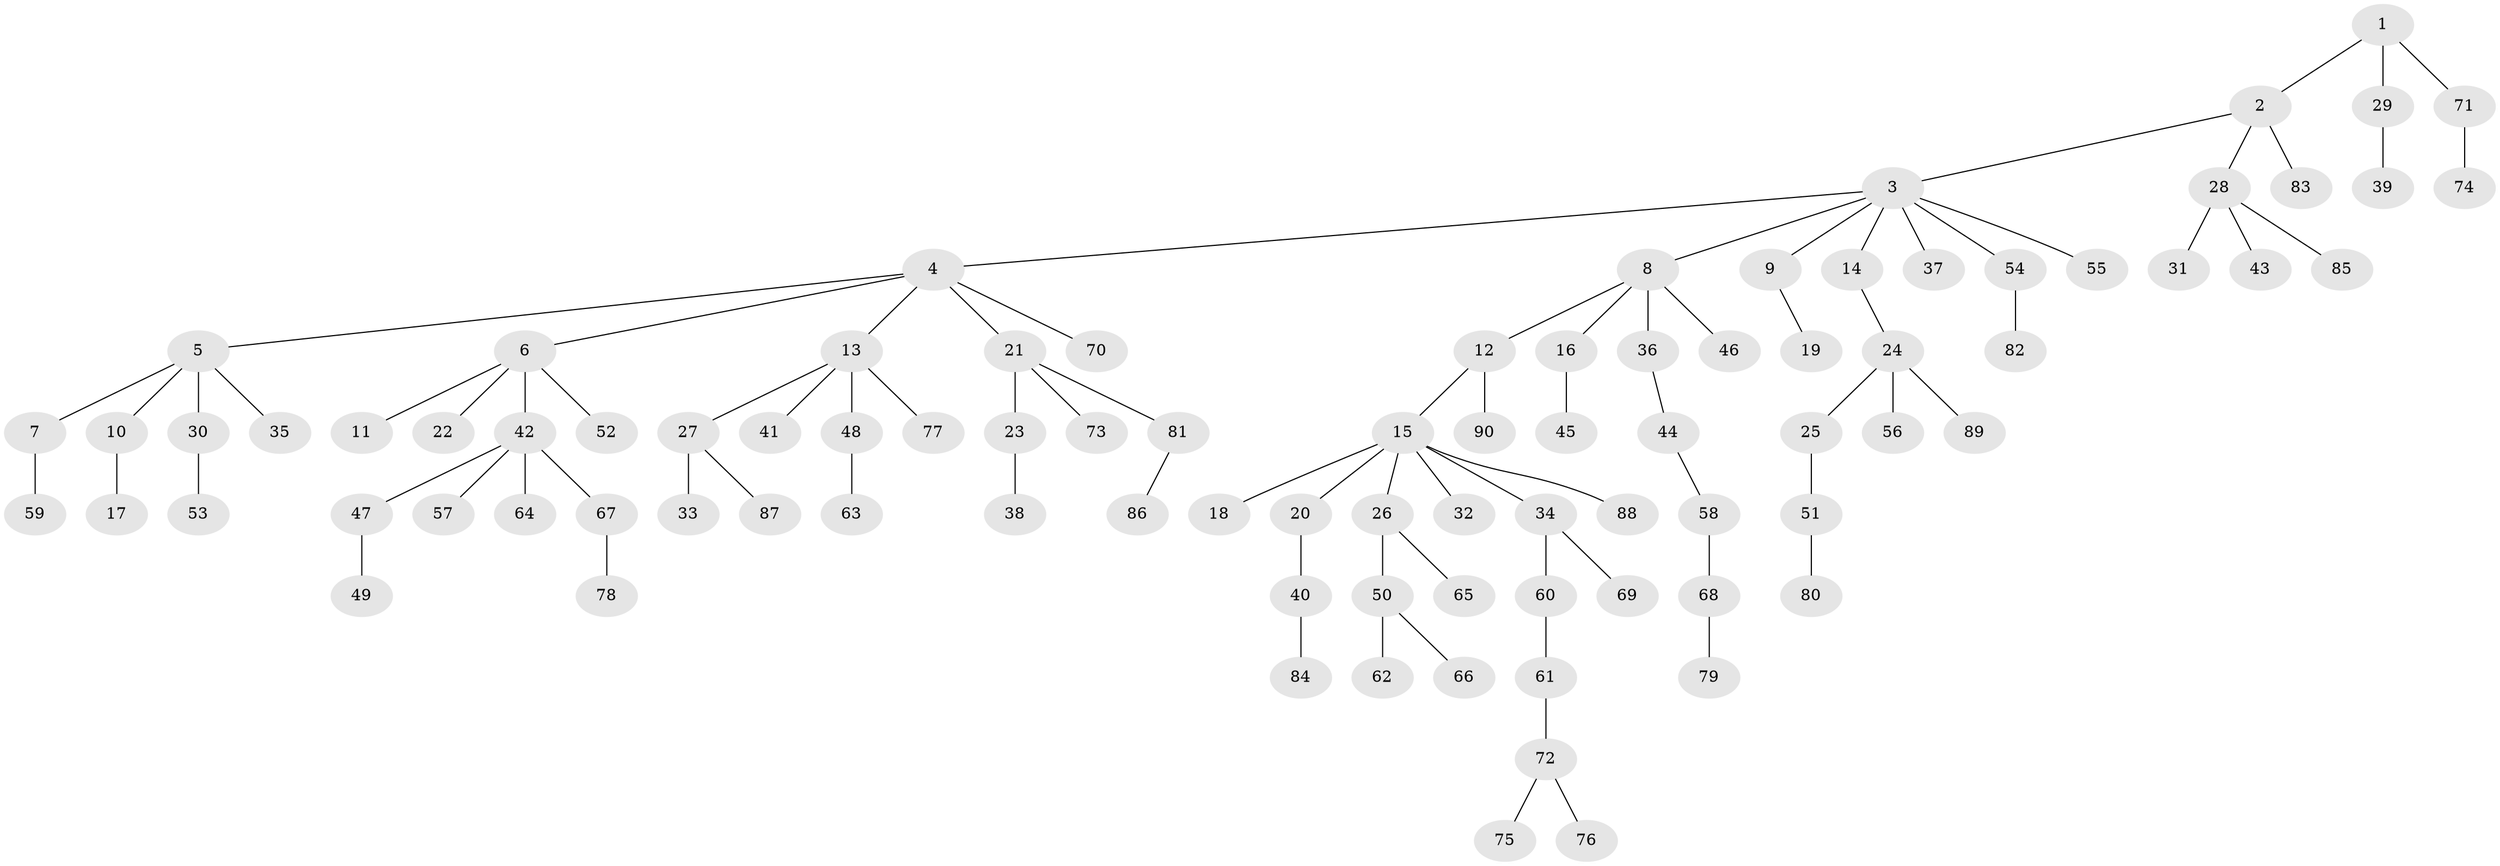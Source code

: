 // Generated by graph-tools (version 1.1) at 2025/52/03/09/25 04:52:43]
// undirected, 90 vertices, 89 edges
graph export_dot {
graph [start="1"]
  node [color=gray90,style=filled];
  1;
  2;
  3;
  4;
  5;
  6;
  7;
  8;
  9;
  10;
  11;
  12;
  13;
  14;
  15;
  16;
  17;
  18;
  19;
  20;
  21;
  22;
  23;
  24;
  25;
  26;
  27;
  28;
  29;
  30;
  31;
  32;
  33;
  34;
  35;
  36;
  37;
  38;
  39;
  40;
  41;
  42;
  43;
  44;
  45;
  46;
  47;
  48;
  49;
  50;
  51;
  52;
  53;
  54;
  55;
  56;
  57;
  58;
  59;
  60;
  61;
  62;
  63;
  64;
  65;
  66;
  67;
  68;
  69;
  70;
  71;
  72;
  73;
  74;
  75;
  76;
  77;
  78;
  79;
  80;
  81;
  82;
  83;
  84;
  85;
  86;
  87;
  88;
  89;
  90;
  1 -- 2;
  1 -- 29;
  1 -- 71;
  2 -- 3;
  2 -- 28;
  2 -- 83;
  3 -- 4;
  3 -- 8;
  3 -- 9;
  3 -- 14;
  3 -- 37;
  3 -- 54;
  3 -- 55;
  4 -- 5;
  4 -- 6;
  4 -- 13;
  4 -- 21;
  4 -- 70;
  5 -- 7;
  5 -- 10;
  5 -- 30;
  5 -- 35;
  6 -- 11;
  6 -- 22;
  6 -- 42;
  6 -- 52;
  7 -- 59;
  8 -- 12;
  8 -- 16;
  8 -- 36;
  8 -- 46;
  9 -- 19;
  10 -- 17;
  12 -- 15;
  12 -- 90;
  13 -- 27;
  13 -- 41;
  13 -- 48;
  13 -- 77;
  14 -- 24;
  15 -- 18;
  15 -- 20;
  15 -- 26;
  15 -- 32;
  15 -- 34;
  15 -- 88;
  16 -- 45;
  20 -- 40;
  21 -- 23;
  21 -- 73;
  21 -- 81;
  23 -- 38;
  24 -- 25;
  24 -- 56;
  24 -- 89;
  25 -- 51;
  26 -- 50;
  26 -- 65;
  27 -- 33;
  27 -- 87;
  28 -- 31;
  28 -- 43;
  28 -- 85;
  29 -- 39;
  30 -- 53;
  34 -- 60;
  34 -- 69;
  36 -- 44;
  40 -- 84;
  42 -- 47;
  42 -- 57;
  42 -- 64;
  42 -- 67;
  44 -- 58;
  47 -- 49;
  48 -- 63;
  50 -- 62;
  50 -- 66;
  51 -- 80;
  54 -- 82;
  58 -- 68;
  60 -- 61;
  61 -- 72;
  67 -- 78;
  68 -- 79;
  71 -- 74;
  72 -- 75;
  72 -- 76;
  81 -- 86;
}
